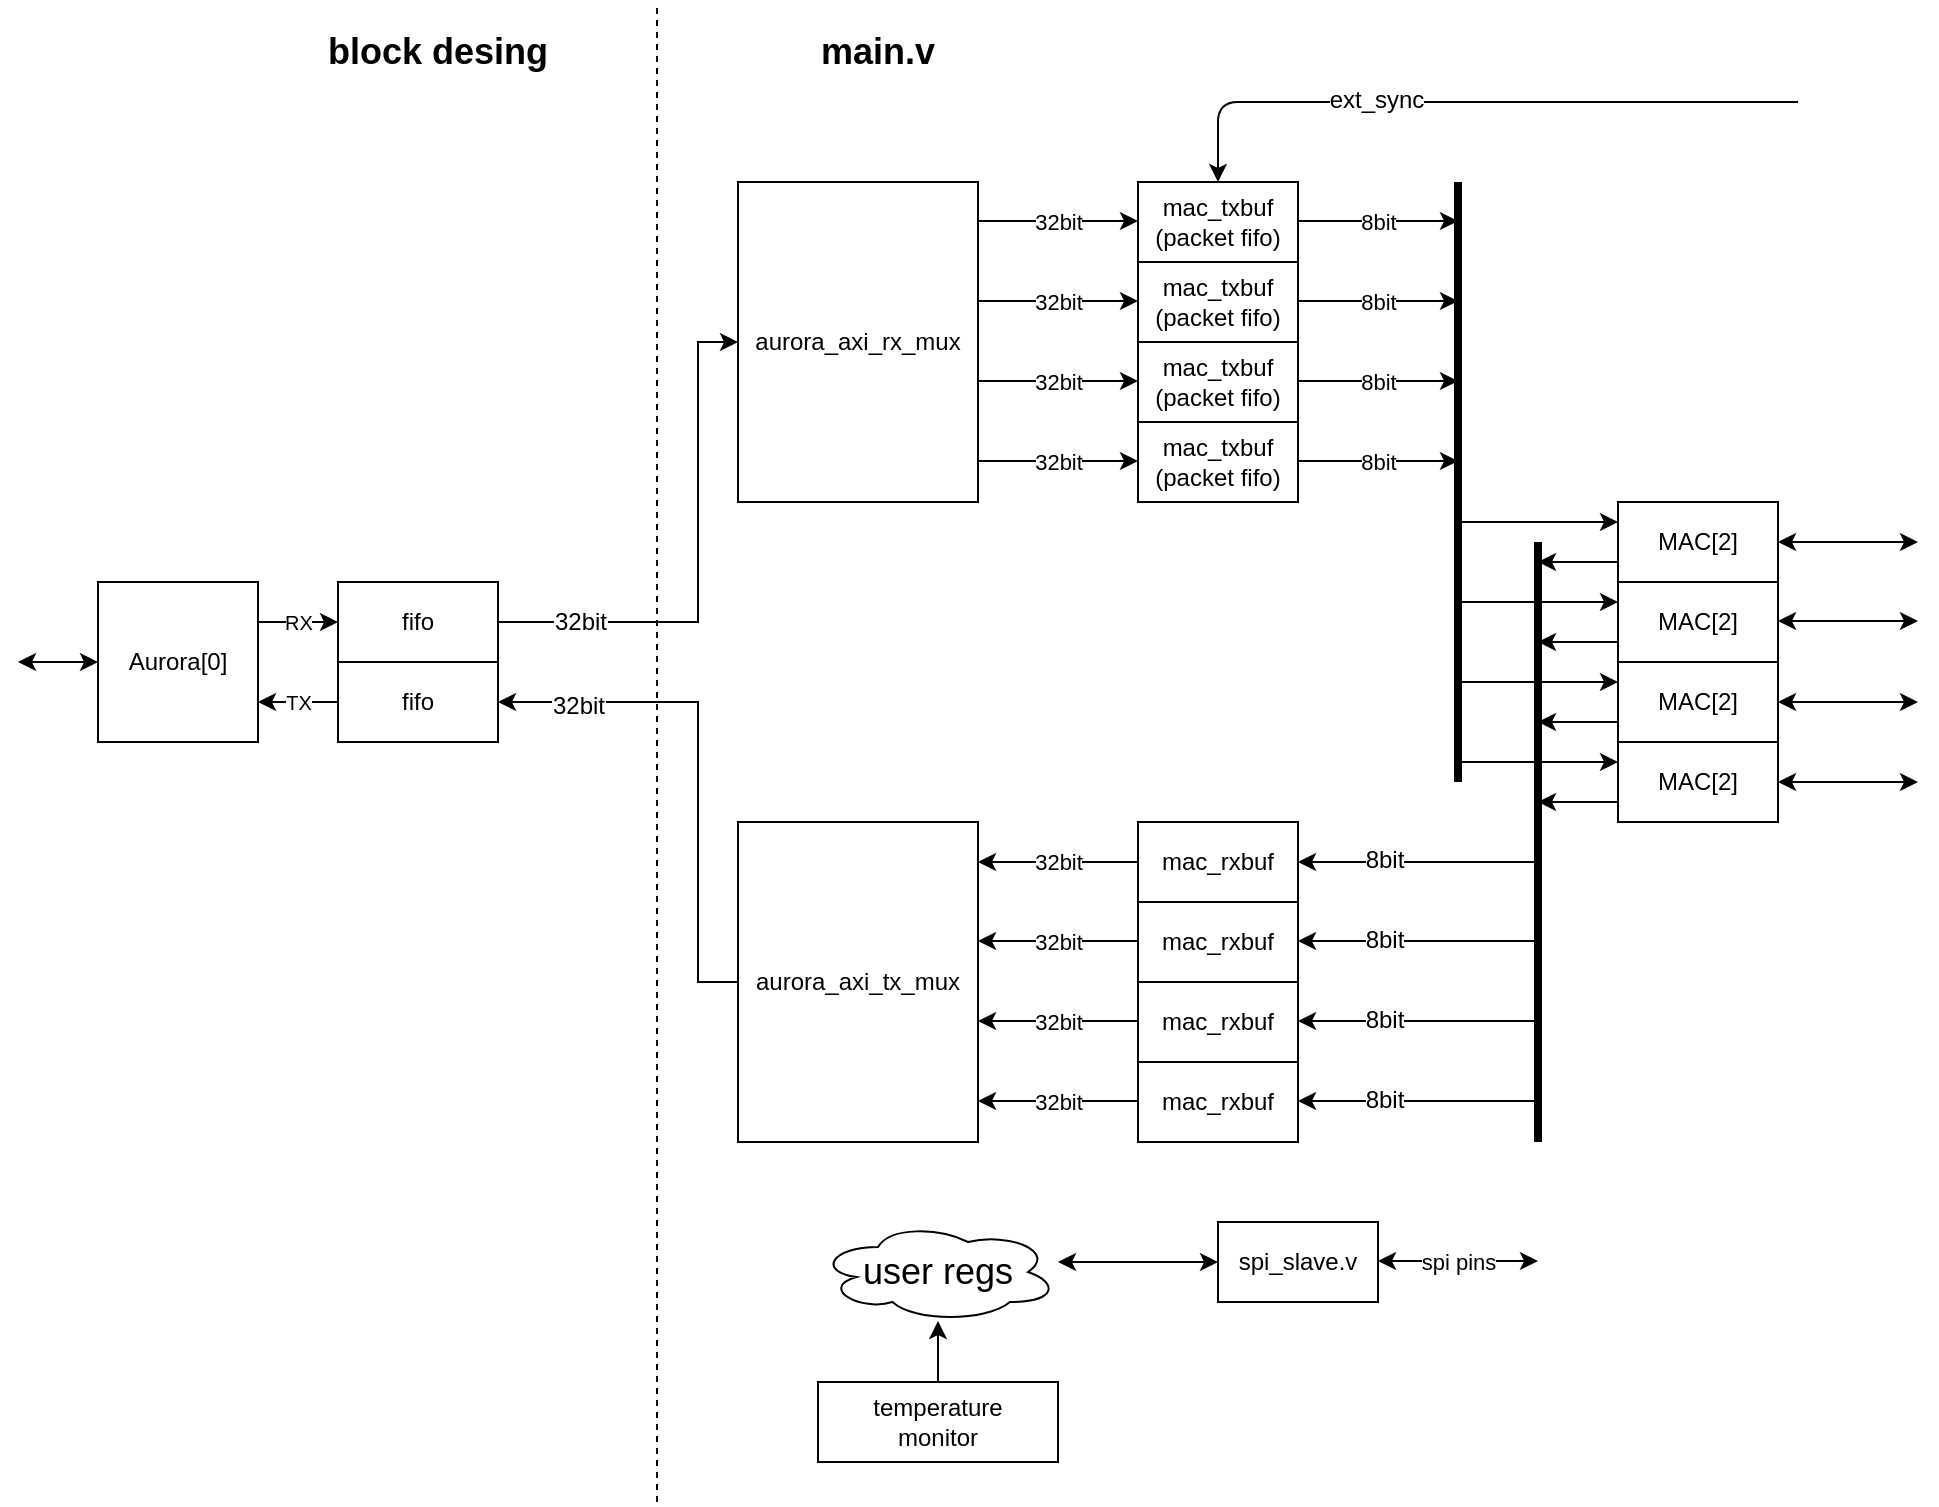 <mxfile version="12.2.4" pages="1"><diagram name="Page-1" id="822b0af5-4adb-64df-f703-e8dfc1f81529"><mxGraphModel dx="1048" dy="800" grid="1" gridSize="10" guides="1" tooltips="1" connect="1" arrows="1" fold="1" page="1" pageScale="1" pageWidth="1100" pageHeight="850" background="#ffffff" math="0" shadow="0"><root><mxCell id="0"/><mxCell id="1" parent="0"/><mxCell id="8" value="Aurora[0]" style="rounded=0;whiteSpace=wrap;html=1;" parent="1" vertex="1"><mxGeometry x="80" y="320" width="80" height="80" as="geometry"/></mxCell><mxCell id="13" value="fifo" style="rounded=0;whiteSpace=wrap;html=1;" parent="1" vertex="1"><mxGeometry x="200" y="320" width="80" height="40" as="geometry"/></mxCell><mxCell id="14" value="fifo" style="rounded=0;whiteSpace=wrap;html=1;" parent="1" vertex="1"><mxGeometry x="200" y="360" width="80" height="40" as="geometry"/></mxCell><mxCell id="15" value="&lt;font size=&quot;1&quot;&gt;RX&lt;/font&gt;" style="edgeStyle=elbowEdgeStyle;elbow=horizontal;endArrow=classic;html=1;exitX=1;exitY=0.5;exitDx=0;exitDy=0;jumpSize=10;entryX=0;entryY=0.5;entryDx=0;entryDy=0;" parent="1" target="13" edge="1"><mxGeometry width="50" height="50" relative="1" as="geometry"><mxPoint x="160" y="340" as="sourcePoint"/><mxPoint x="190" y="340" as="targetPoint"/><Array as="points"/><mxPoint as="offset"/></mxGeometry></mxCell><mxCell id="16" value="&lt;font size=&quot;1&quot;&gt;TX&lt;/font&gt;" style="edgeStyle=elbowEdgeStyle;elbow=horizontal;endArrow=classic;html=1;exitX=0;exitY=0.5;exitDx=0;exitDy=0;jumpSize=10;entryX=1;entryY=0.75;entryDx=0;entryDy=0;" parent="1" source="14" edge="1"><mxGeometry width="50" height="50" relative="1" as="geometry"><mxPoint x="210" y="350" as="sourcePoint"/><mxPoint x="160" y="380" as="targetPoint"/><Array as="points"/><mxPoint as="offset"/></mxGeometry></mxCell><mxCell id="30" value="mac_txbuf&lt;br&gt;(packet fifo)" style="rounded=0;whiteSpace=wrap;html=1;" parent="1" vertex="1"><mxGeometry x="600" y="200" width="80" height="40" as="geometry"/></mxCell><mxCell id="35" value="mac_txbuf&lt;br&gt;(packet fifo)" style="rounded=0;whiteSpace=wrap;html=1;" parent="1" vertex="1"><mxGeometry x="600" y="120" width="80" height="40" as="geometry"/></mxCell><mxCell id="36" value="mac_txbuf&lt;br&gt;(packet fifo)" style="rounded=0;whiteSpace=wrap;html=1;" parent="1" vertex="1"><mxGeometry x="600" y="160" width="80" height="40" as="geometry"/></mxCell><mxCell id="39" value="MAC[2]" style="rounded=0;whiteSpace=wrap;html=1;" parent="1" vertex="1"><mxGeometry x="840" y="280" width="80" height="40" as="geometry"/></mxCell><mxCell id="47" value="" style="endArrow=classic;startArrow=classic;html=1;" parent="1" edge="1"><mxGeometry width="50" height="50" relative="1" as="geometry"><mxPoint x="40" y="360" as="sourcePoint"/><mxPoint x="80" y="360" as="targetPoint"/></mxGeometry></mxCell><mxCell id="52" value="" style="endArrow=none;dashed=1;html=1;" parent="1" edge="1"><mxGeometry width="50" height="50" relative="1" as="geometry"><mxPoint x="359.5" y="780" as="sourcePoint"/><mxPoint x="359.5" y="30" as="targetPoint"/></mxGeometry></mxCell><mxCell id="53" value="block desing" style="text;html=1;strokeColor=none;fillColor=none;align=center;verticalAlign=middle;whiteSpace=wrap;rounded=0;fontStyle=1;fontSize=18;" parent="1" vertex="1"><mxGeometry x="180" y="40" width="140" height="30" as="geometry"/></mxCell><mxCell id="54" value="main.v" style="text;html=1;strokeColor=none;fillColor=none;align=center;verticalAlign=middle;whiteSpace=wrap;rounded=0;fontStyle=1;fontSize=18;" parent="1" vertex="1"><mxGeometry x="400" y="40" width="140" height="30" as="geometry"/></mxCell><mxCell id="72" value="mac_txbuf&lt;br&gt;(packet fifo)" style="rounded=0;whiteSpace=wrap;html=1;" parent="1" vertex="1"><mxGeometry x="600" y="240" width="80" height="40" as="geometry"/></mxCell><mxCell id="73" value="mac_rxbuf" style="rounded=0;whiteSpace=wrap;html=1;" parent="1" vertex="1"><mxGeometry x="600" y="520" width="80" height="40" as="geometry"/></mxCell><mxCell id="74" value="mac_rxbuf" style="rounded=0;whiteSpace=wrap;html=1;" parent="1" vertex="1"><mxGeometry x="600" y="440" width="80" height="40" as="geometry"/></mxCell><mxCell id="75" value="mac_rxbuf" style="rounded=0;whiteSpace=wrap;html=1;" parent="1" vertex="1"><mxGeometry x="600" y="480" width="80" height="40" as="geometry"/></mxCell><mxCell id="76" value="mac_rxbuf" style="rounded=0;whiteSpace=wrap;html=1;" parent="1" vertex="1"><mxGeometry x="600" y="560" width="80" height="40" as="geometry"/></mxCell><mxCell id="95" value="" style="endArrow=none;html=1;strokeWidth=4;" parent="1" edge="1"><mxGeometry width="50" height="50" relative="1" as="geometry"><mxPoint x="800" y="600" as="sourcePoint"/><mxPoint x="800" y="300" as="targetPoint"/></mxGeometry></mxCell><mxCell id="100" value="8bit" style="edgeStyle=elbowEdgeStyle;elbow=horizontal;endArrow=classic;html=1;jumpSize=10;entryX=0;entryY=0.25;entryDx=0;entryDy=0;" parent="1" edge="1"><mxGeometry width="50" height="50" relative="1" as="geometry"><mxPoint x="680" y="139.5" as="sourcePoint"/><mxPoint x="760" y="139.5" as="targetPoint"/><Array as="points"/><mxPoint as="offset"/></mxGeometry></mxCell><mxCell id="104" value="" style="endArrow=none;html=1;strokeWidth=4;" parent="1" edge="1"><mxGeometry width="50" height="50" relative="1" as="geometry"><mxPoint x="760" y="420" as="sourcePoint"/><mxPoint x="760" y="120" as="targetPoint"/></mxGeometry></mxCell><mxCell id="107" value="" style="edgeStyle=elbowEdgeStyle;elbow=horizontal;endArrow=classic;html=1;jumpSize=10;" parent="1" edge="1"><mxGeometry width="50" height="50" relative="1" as="geometry"><mxPoint x="840" y="310" as="sourcePoint"/><mxPoint x="800" y="310" as="targetPoint"/><Array as="points"/><mxPoint as="offset"/></mxGeometry></mxCell><mxCell id="110" value="" style="edgeStyle=elbowEdgeStyle;elbow=horizontal;endArrow=classic;html=1;jumpSize=10;entryX=0;entryY=0.25;entryDx=0;entryDy=0;" parent="1" edge="1"><mxGeometry width="50" height="50" relative="1" as="geometry"><mxPoint x="800" y="460" as="sourcePoint"/><mxPoint x="680" y="460" as="targetPoint"/><Array as="points"/><mxPoint as="offset"/></mxGeometry></mxCell><mxCell id="170" value="8bit" style="text;html=1;resizable=0;points=[];align=center;verticalAlign=middle;labelBackgroundColor=#ffffff;" parent="110" vertex="1" connectable="0"><mxGeometry x="0.283" y="-1" relative="1" as="geometry"><mxPoint as="offset"/></mxGeometry></mxCell><mxCell id="115" value="" style="edgeStyle=elbowEdgeStyle;elbow=horizontal;endArrow=classic;html=1;jumpSize=10;entryX=0;entryY=0.25;entryDx=0;entryDy=0;" parent="1" edge="1"><mxGeometry width="50" height="50" relative="1" as="geometry"><mxPoint x="760" y="290" as="sourcePoint"/><mxPoint x="840" y="290" as="targetPoint"/><Array as="points"/><mxPoint as="offset"/></mxGeometry></mxCell><mxCell id="116" value="MAC[2]" style="rounded=0;whiteSpace=wrap;html=1;" parent="1" vertex="1"><mxGeometry x="840" y="320" width="80" height="40" as="geometry"/></mxCell><mxCell id="117" value="" style="edgeStyle=elbowEdgeStyle;elbow=horizontal;endArrow=classic;html=1;jumpSize=10;" parent="1" edge="1"><mxGeometry width="50" height="50" relative="1" as="geometry"><mxPoint x="840" y="350" as="sourcePoint"/><mxPoint x="800" y="350" as="targetPoint"/><Array as="points"/><mxPoint as="offset"/></mxGeometry></mxCell><mxCell id="118" value="" style="edgeStyle=elbowEdgeStyle;elbow=horizontal;endArrow=classic;html=1;jumpSize=10;entryX=0;entryY=0.25;entryDx=0;entryDy=0;" parent="1" edge="1"><mxGeometry width="50" height="50" relative="1" as="geometry"><mxPoint x="760" y="330" as="sourcePoint"/><mxPoint x="840" y="330" as="targetPoint"/><Array as="points"/><mxPoint as="offset"/></mxGeometry></mxCell><mxCell id="119" value="MAC[2]" style="rounded=0;whiteSpace=wrap;html=1;" parent="1" vertex="1"><mxGeometry x="840" y="360" width="80" height="40" as="geometry"/></mxCell><mxCell id="120" value="" style="edgeStyle=elbowEdgeStyle;elbow=horizontal;endArrow=classic;html=1;jumpSize=10;" parent="1" edge="1"><mxGeometry width="50" height="50" relative="1" as="geometry"><mxPoint x="840" y="390" as="sourcePoint"/><mxPoint x="800" y="390" as="targetPoint"/><Array as="points"/><mxPoint as="offset"/></mxGeometry></mxCell><mxCell id="121" value="" style="edgeStyle=elbowEdgeStyle;elbow=horizontal;endArrow=classic;html=1;jumpSize=10;entryX=0;entryY=0.25;entryDx=0;entryDy=0;" parent="1" edge="1"><mxGeometry width="50" height="50" relative="1" as="geometry"><mxPoint x="760" y="370" as="sourcePoint"/><mxPoint x="840" y="370" as="targetPoint"/><Array as="points"/><mxPoint as="offset"/></mxGeometry></mxCell><mxCell id="122" value="MAC[2]" style="rounded=0;whiteSpace=wrap;html=1;" parent="1" vertex="1"><mxGeometry x="840" y="400" width="80" height="40" as="geometry"/></mxCell><mxCell id="123" value="" style="edgeStyle=elbowEdgeStyle;elbow=horizontal;endArrow=classic;html=1;jumpSize=10;" parent="1" edge="1"><mxGeometry width="50" height="50" relative="1" as="geometry"><mxPoint x="840" y="430" as="sourcePoint"/><mxPoint x="800" y="430" as="targetPoint"/><Array as="points"/><mxPoint as="offset"/></mxGeometry></mxCell><mxCell id="124" value="" style="edgeStyle=elbowEdgeStyle;elbow=horizontal;endArrow=classic;html=1;jumpSize=10;entryX=0;entryY=0.25;entryDx=0;entryDy=0;" parent="1" edge="1"><mxGeometry width="50" height="50" relative="1" as="geometry"><mxPoint x="760" y="410" as="sourcePoint"/><mxPoint x="840" y="410" as="targetPoint"/><Array as="points"/><mxPoint as="offset"/></mxGeometry></mxCell><mxCell id="126" value="" style="edgeStyle=orthogonalEdgeStyle;rounded=0;jumpSize=10;orthogonalLoop=1;jettySize=auto;html=1;fontSize=18;exitX=1;exitY=0.5;exitDx=0;exitDy=0;entryX=0;entryY=0.5;entryDx=0;entryDy=0;" parent="1" source="13" target="143" edge="1"><mxGeometry relative="1" as="geometry"><mxPoint x="440" y="260" as="targetPoint"/><mxPoint x="320" y="260" as="sourcePoint"/><Array as="points"><mxPoint x="380" y="340"/><mxPoint x="380" y="200"/></Array></mxGeometry></mxCell><mxCell id="179" value="32bit" style="text;html=1;resizable=0;points=[];align=center;verticalAlign=middle;labelBackgroundColor=#ffffff;" parent="126" vertex="1" connectable="0"><mxGeometry x="-0.836" relative="1" as="geometry"><mxPoint x="19" as="offset"/></mxGeometry></mxCell><mxCell id="133" value="&lt;span style=&quot;font-size: 12px&quot;&gt;32bit&lt;/span&gt;" style="edgeStyle=orthogonalEdgeStyle;rounded=0;jumpSize=10;orthogonalLoop=1;jettySize=auto;html=1;fontSize=18;entryX=1;entryY=0.5;entryDx=0;entryDy=0;exitX=0;exitY=0.5;exitDx=0;exitDy=0;" parent="1" source="144" target="14" edge="1"><mxGeometry x="0.692" relative="1" as="geometry"><mxPoint x="320" y="460" as="targetPoint"/><mxPoint x="440" y="460" as="sourcePoint"/><Array as="points"><mxPoint x="380" y="520"/><mxPoint x="380" y="380"/></Array><mxPoint as="offset"/></mxGeometry></mxCell><mxCell id="134" value="32bit" style="edgeStyle=elbowEdgeStyle;elbow=horizontal;endArrow=classic;html=1;jumpSize=10;entryX=1;entryY=0.125;entryDx=0;entryDy=0;entryPerimeter=0;exitX=1;exitY=0.125;exitDx=0;exitDy=0;exitPerimeter=0;" parent="1" target="144" edge="1"><mxGeometry width="50" height="50" relative="1" as="geometry"><mxPoint x="600" y="460" as="sourcePoint"/><mxPoint x="520" y="460" as="targetPoint"/><Array as="points"/><mxPoint as="offset"/></mxGeometry></mxCell><mxCell id="138" value="" style="endArrow=classic;startArrow=classic;html=1;exitX=1;exitY=0.5;exitDx=0;exitDy=0;" parent="1" source="39" edge="1"><mxGeometry width="50" height="50" relative="1" as="geometry"><mxPoint x="470" y="690" as="sourcePoint"/><mxPoint x="990" y="300" as="targetPoint"/></mxGeometry></mxCell><mxCell id="140" value="" style="endArrow=classic;startArrow=classic;html=1;exitX=1;exitY=0.5;exitDx=0;exitDy=0;" parent="1" edge="1"><mxGeometry width="50" height="50" relative="1" as="geometry"><mxPoint x="920" y="339.5" as="sourcePoint"/><mxPoint x="990" y="339.5" as="targetPoint"/></mxGeometry></mxCell><mxCell id="141" value="" style="endArrow=classic;startArrow=classic;html=1;exitX=1;exitY=0.5;exitDx=0;exitDy=0;" parent="1" edge="1"><mxGeometry width="50" height="50" relative="1" as="geometry"><mxPoint x="920" y="380" as="sourcePoint"/><mxPoint x="990" y="380" as="targetPoint"/></mxGeometry></mxCell><mxCell id="142" value="" style="endArrow=classic;startArrow=classic;html=1;exitX=1;exitY=0.5;exitDx=0;exitDy=0;" parent="1" edge="1"><mxGeometry width="50" height="50" relative="1" as="geometry"><mxPoint x="920" y="420" as="sourcePoint"/><mxPoint x="990" y="420" as="targetPoint"/></mxGeometry></mxCell><mxCell id="143" value="aurora_axi_rx_mux" style="rounded=0;whiteSpace=wrap;html=1;" parent="1" vertex="1"><mxGeometry x="400" y="120" width="120" height="160" as="geometry"/></mxCell><mxCell id="144" value="aurora_axi_tx_mux" style="rounded=0;whiteSpace=wrap;html=1;" parent="1" vertex="1"><mxGeometry x="400" y="440" width="120" height="160" as="geometry"/></mxCell><mxCell id="145" value="user regs" style="ellipse;shape=cloud;whiteSpace=wrap;html=1;fontSize=18;" parent="1" vertex="1"><mxGeometry x="440" y="640" width="120" height="50" as="geometry"/></mxCell><mxCell id="146" value="spi_slave.v" style="rounded=0;whiteSpace=wrap;html=1;" parent="1" vertex="1"><mxGeometry x="640" y="640" width="80" height="40" as="geometry"/></mxCell><mxCell id="147" value="" style="endArrow=classic;startArrow=classic;html=1;entryX=0;entryY=0.5;entryDx=0;entryDy=0;" parent="1" target="146" edge="1"><mxGeometry width="50" height="50" relative="1" as="geometry"><mxPoint x="560" y="660" as="sourcePoint"/><mxPoint x="460" y="680" as="targetPoint"/></mxGeometry></mxCell><mxCell id="148" value="spi pins" style="endArrow=classic;startArrow=classic;html=1;entryX=0;entryY=0.5;entryDx=0;entryDy=0;" parent="1" edge="1"><mxGeometry width="50" height="50" relative="1" as="geometry"><mxPoint x="720" y="659.5" as="sourcePoint"/><mxPoint x="800" y="659.5" as="targetPoint"/></mxGeometry></mxCell><mxCell id="149" value="temperature&lt;br&gt;monitor" style="rounded=0;whiteSpace=wrap;html=1;" parent="1" vertex="1"><mxGeometry x="440" y="720" width="120" height="40" as="geometry"/></mxCell><mxCell id="151" value="" style="edgeStyle=elbowEdgeStyle;elbow=horizontal;endArrow=classic;html=1;jumpSize=10;exitX=0.5;exitY=0;exitDx=0;exitDy=0;" parent="1" source="149" edge="1"><mxGeometry width="50" height="50" relative="1" as="geometry"><mxPoint x="540" y="689.5" as="sourcePoint"/><mxPoint x="500" y="689.5" as="targetPoint"/><Array as="points"/><mxPoint as="offset"/></mxGeometry></mxCell><mxCell id="158" value="32bit" style="edgeStyle=elbowEdgeStyle;elbow=horizontal;endArrow=classic;html=1;jumpSize=10;entryX=1;entryY=0.125;entryDx=0;entryDy=0;entryPerimeter=0;" parent="1" edge="1"><mxGeometry width="50" height="50" relative="1" as="geometry"><mxPoint x="520" y="139.5" as="sourcePoint"/><mxPoint x="600" y="139.5" as="targetPoint"/><Array as="points"/><mxPoint as="offset"/></mxGeometry></mxCell><mxCell id="161" value="32bit" style="edgeStyle=elbowEdgeStyle;elbow=horizontal;endArrow=classic;html=1;jumpSize=10;entryX=1;entryY=0.125;entryDx=0;entryDy=0;entryPerimeter=0;" parent="1" edge="1"><mxGeometry width="50" height="50" relative="1" as="geometry"><mxPoint x="520" y="179.5" as="sourcePoint"/><mxPoint x="600" y="179.5" as="targetPoint"/><Array as="points"/><mxPoint as="offset"/></mxGeometry></mxCell><mxCell id="162" value="32bit" style="edgeStyle=elbowEdgeStyle;elbow=horizontal;endArrow=classic;html=1;jumpSize=10;entryX=1;entryY=0.125;entryDx=0;entryDy=0;entryPerimeter=0;" parent="1" edge="1"><mxGeometry width="50" height="50" relative="1" as="geometry"><mxPoint x="520" y="219.5" as="sourcePoint"/><mxPoint x="600" y="219.5" as="targetPoint"/><Array as="points"/><mxPoint as="offset"/></mxGeometry></mxCell><mxCell id="163" value="32bit" style="edgeStyle=elbowEdgeStyle;elbow=horizontal;endArrow=classic;html=1;jumpSize=10;entryX=1;entryY=0.125;entryDx=0;entryDy=0;entryPerimeter=0;" parent="1" edge="1"><mxGeometry width="50" height="50" relative="1" as="geometry"><mxPoint x="520" y="259.5" as="sourcePoint"/><mxPoint x="600" y="259.5" as="targetPoint"/><Array as="points"/><mxPoint as="offset"/></mxGeometry></mxCell><mxCell id="164" value="32bit" style="edgeStyle=elbowEdgeStyle;elbow=horizontal;endArrow=classic;html=1;jumpSize=10;entryX=1;entryY=0.125;entryDx=0;entryDy=0;entryPerimeter=0;" parent="1" edge="1"><mxGeometry width="50" height="50" relative="1" as="geometry"><mxPoint x="600" y="499.5" as="sourcePoint"/><mxPoint x="520" y="499.5" as="targetPoint"/><Array as="points"/><mxPoint as="offset"/></mxGeometry></mxCell><mxCell id="165" value="32bit" style="edgeStyle=elbowEdgeStyle;elbow=horizontal;endArrow=classic;html=1;jumpSize=10;entryX=1;entryY=0.125;entryDx=0;entryDy=0;entryPerimeter=0;" parent="1" edge="1"><mxGeometry width="50" height="50" relative="1" as="geometry"><mxPoint x="600" y="539.5" as="sourcePoint"/><mxPoint x="520" y="539.5" as="targetPoint"/><Array as="points"/><mxPoint as="offset"/></mxGeometry></mxCell><mxCell id="166" value="32bit" style="edgeStyle=elbowEdgeStyle;elbow=horizontal;endArrow=classic;html=1;jumpSize=10;entryX=1;entryY=0.125;entryDx=0;entryDy=0;entryPerimeter=0;" parent="1" edge="1"><mxGeometry width="50" height="50" relative="1" as="geometry"><mxPoint x="600" y="579.5" as="sourcePoint"/><mxPoint x="520" y="579.5" as="targetPoint"/><Array as="points"/><mxPoint as="offset"/></mxGeometry></mxCell><mxCell id="167" value="8bit" style="edgeStyle=elbowEdgeStyle;elbow=horizontal;endArrow=classic;html=1;jumpSize=10;entryX=0;entryY=0.25;entryDx=0;entryDy=0;" parent="1" edge="1"><mxGeometry width="50" height="50" relative="1" as="geometry"><mxPoint x="680" y="179.5" as="sourcePoint"/><mxPoint x="760" y="179.5" as="targetPoint"/><Array as="points"/><mxPoint as="offset"/></mxGeometry></mxCell><mxCell id="168" value="8bit" style="edgeStyle=elbowEdgeStyle;elbow=horizontal;endArrow=classic;html=1;jumpSize=10;entryX=0;entryY=0.25;entryDx=0;entryDy=0;" parent="1" edge="1"><mxGeometry width="50" height="50" relative="1" as="geometry"><mxPoint x="680" y="219.5" as="sourcePoint"/><mxPoint x="760" y="219.5" as="targetPoint"/><Array as="points"/><mxPoint as="offset"/></mxGeometry></mxCell><mxCell id="169" value="8bit" style="edgeStyle=elbowEdgeStyle;elbow=horizontal;endArrow=classic;html=1;jumpSize=10;entryX=0;entryY=0.25;entryDx=0;entryDy=0;" parent="1" edge="1"><mxGeometry width="50" height="50" relative="1" as="geometry"><mxPoint x="680" y="259.5" as="sourcePoint"/><mxPoint x="760" y="259.5" as="targetPoint"/><Array as="points"/><mxPoint as="offset"/></mxGeometry></mxCell><mxCell id="171" value="" style="edgeStyle=elbowEdgeStyle;elbow=horizontal;endArrow=classic;html=1;jumpSize=10;entryX=0;entryY=0.25;entryDx=0;entryDy=0;" parent="1" edge="1"><mxGeometry width="50" height="50" relative="1" as="geometry"><mxPoint x="800" y="499.5" as="sourcePoint"/><mxPoint x="680" y="499.5" as="targetPoint"/><Array as="points"/><mxPoint as="offset"/></mxGeometry></mxCell><mxCell id="172" value="8bit" style="text;html=1;resizable=0;points=[];align=center;verticalAlign=middle;labelBackgroundColor=#ffffff;" parent="171" vertex="1" connectable="0"><mxGeometry x="0.283" y="-1" relative="1" as="geometry"><mxPoint as="offset"/></mxGeometry></mxCell><mxCell id="173" value="" style="edgeStyle=elbowEdgeStyle;elbow=horizontal;endArrow=classic;html=1;jumpSize=10;entryX=0;entryY=0.25;entryDx=0;entryDy=0;" parent="1" edge="1"><mxGeometry width="50" height="50" relative="1" as="geometry"><mxPoint x="800" y="539.5" as="sourcePoint"/><mxPoint x="680" y="539.5" as="targetPoint"/><Array as="points"/><mxPoint as="offset"/></mxGeometry></mxCell><mxCell id="174" value="8bit" style="text;html=1;resizable=0;points=[];align=center;verticalAlign=middle;labelBackgroundColor=#ffffff;" parent="173" vertex="1" connectable="0"><mxGeometry x="0.283" y="-1" relative="1" as="geometry"><mxPoint as="offset"/></mxGeometry></mxCell><mxCell id="175" value="" style="edgeStyle=elbowEdgeStyle;elbow=horizontal;endArrow=classic;html=1;jumpSize=10;entryX=0;entryY=0.25;entryDx=0;entryDy=0;" parent="1" edge="1"><mxGeometry width="50" height="50" relative="1" as="geometry"><mxPoint x="800" y="579.5" as="sourcePoint"/><mxPoint x="680" y="579.5" as="targetPoint"/><Array as="points"/><mxPoint as="offset"/></mxGeometry></mxCell><mxCell id="176" value="8bit" style="text;html=1;resizable=0;points=[];align=center;verticalAlign=middle;labelBackgroundColor=#ffffff;" parent="175" vertex="1" connectable="0"><mxGeometry x="0.283" y="-1" relative="1" as="geometry"><mxPoint as="offset"/></mxGeometry></mxCell><mxCell id="177" value="" style="edgeStyle=elbowEdgeStyle;elbow=horizontal;endArrow=classic;html=1;jumpSize=10;entryX=0.5;entryY=0;entryDx=0;entryDy=0;" parent="1" target="35" edge="1"><mxGeometry width="50" height="50" relative="1" as="geometry"><mxPoint x="930" y="80" as="sourcePoint"/><mxPoint x="810" y="80" as="targetPoint"/><Array as="points"><mxPoint x="640" y="90"/></Array><mxPoint as="offset"/></mxGeometry></mxCell><mxCell id="178" value="ext_sync" style="text;html=1;resizable=0;points=[];align=center;verticalAlign=middle;labelBackgroundColor=#ffffff;" parent="177" vertex="1" connectable="0"><mxGeometry x="0.283" y="-1" relative="1" as="geometry"><mxPoint as="offset"/></mxGeometry></mxCell></root></mxGraphModel></diagram></mxfile>